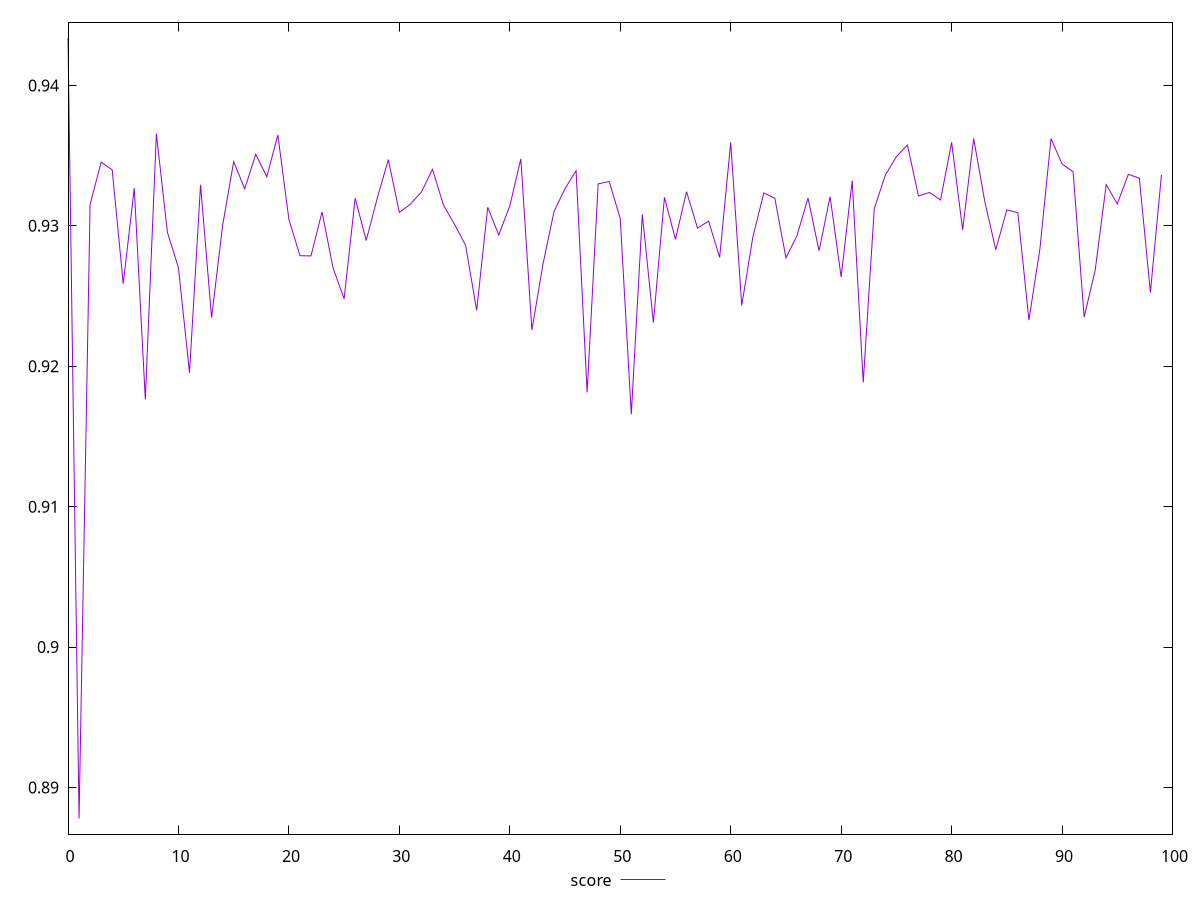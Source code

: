 reset
set terminal svg size 640, 490 enhanced background rgb 'white'
set output "reprap/mainthread-work-breakdown/samples/pages+cached/score/values.svg"

$score <<EOF
0 0.9433849507342112
1 0.887794084686461
2 0.9315097318070997
3 0.9345372410909456
4 0.9339932757640714
5 0.9258754386837741
6 0.9326905182719956
7 0.9176412070457864
8 0.9365605245969499
9 0.9295477042139112
10 0.927025728438021
11 0.9195394110019939
12 0.9329197142055212
13 0.9234548510348277
14 0.9300321977705055
15 0.9345757421587779
16 0.9326330229343764
17 0.935092796779745
18 0.9334961226008834
19 0.9364783751226367
20 0.9304616032948401
21 0.9278730534146641
22 0.9278595878963424
23 0.9309902174683798
24 0.9269975145231985
25 0.9248052393698956
26 0.931972255748516
27 0.9289580248380063
28 0.931968984765573
29 0.9347168155753545
30 0.9309605665620178
31 0.9315430940732167
32 0.9324152963729657
33 0.9340233463565742
34 0.931464324344706
35 0.9301018297312034
36 0.9286123313160357
37 0.9239776257706952
38 0.9313208923933415
39 0.9293551142217843
40 0.9314178073127436
41 0.9347750172452193
42 0.9225830607086091
43 0.9272529397324422
44 0.9310077854121419
45 0.9326541797158542
46 0.9339304275966679
47 0.9181358625257199
48 0.93298682796484
49 0.9331593298573482
50 0.9305161516626679
51 0.916582253834499
52 0.930807819938902
53 0.9231109793680894
54 0.9320278505380432
55 0.92903819768473
56 0.9324364870879474
57 0.9298380435833563
58 0.9303369998465824
59 0.9277546272278946
60 0.9359393907890996
61 0.924333421956422
62 0.929178393703004
63 0.9323484425140239
64 0.9319586261389757
65 0.9277209342976946
66 0.9292962313823605
67 0.9319787974806844
68 0.9282272054377854
69 0.9320790650116924
70 0.9263584735432289
71 0.9332301050602809
72 0.9188512164550923
73 0.9312239098871209
74 0.933618431303837
75 0.9349292056572613
76 0.9357593951056584
77 0.9321275376795218
78 0.932376709936597
79 0.9318419013530086
80 0.935949970838189
81 0.9297140009629101
82 0.9362215754996124
83 0.9317534737290945
84 0.9283033044460262
85 0.9311350870261441
86 0.9309336556753297
87 0.9232884971728587
88 0.9283810414807017
89 0.9362131296678139
90 0.9344093575540822
91 0.9338562605628371
92 0.9235010299253343
93 0.9268394190550582
94 0.932942991311363
95 0.9315611391627766
96 0.9336690460622832
97 0.9333974395419234
98 0.9252625154853522
99 0.9336292020153333
EOF

set key outside below
set yrange [0.886682267365506:0.9444967680551662]

plot \
  $score title "score" with line, \


reset